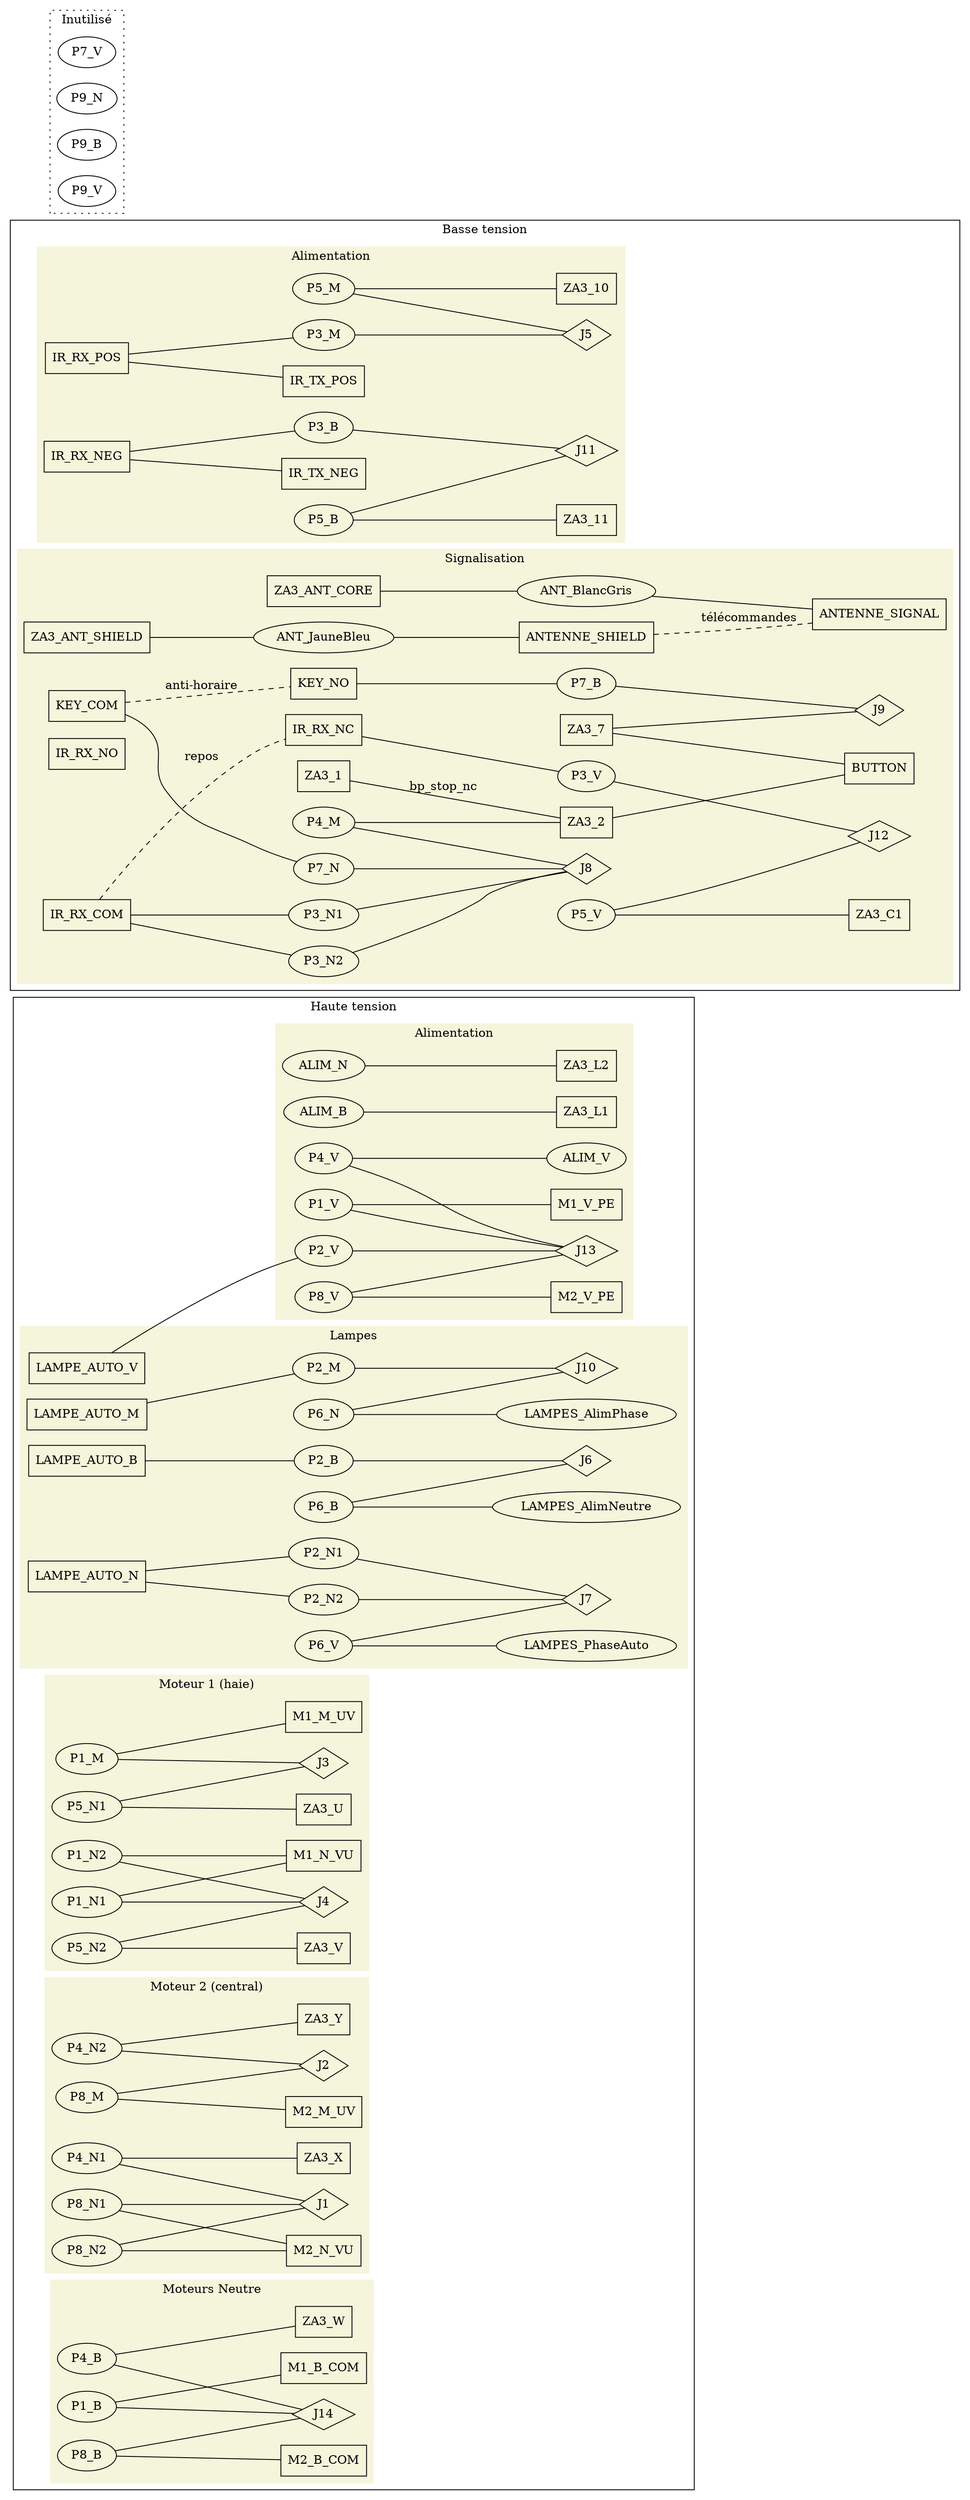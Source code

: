 graph {
    rankdir = "LR";
    
    subgraph cluster_HT {
        label = "Haute tension";
        
        subgraph cluster_TERRE_HT {
            style = filled;
            color = beige;
            label = "Terre";
        }
        
        subgraph cluster_LAMPES_HT {
            style = filled;
            color = beige;
            label = "Lampes";
            
            LAMPE_AUTO_M [shape = box;];
            LAMPE_AUTO_B [shape = box;];
            LAMPE_AUTO_N [shape = box;];
            LAMPE_AUTO_V [shape = box;];
            LAMPES_AlimPhase;
            LAMPES_AlimNeutre;
            LAMPES_PhaseAuto;
            J6 [shape = diamond;];
            J7 [shape = diamond;];
            J10 [shape = diamond;];
            P2_M;
            P2_B;
            P2_N1;
            P2_N2;
            P6_N;
            P6_B;
            P6_V;
        }
        
        subgraph cluster_ALIMENTATION_HT {
            style = filled;
            color = beige;
            label = "Alimentation";
            
            ALIM_N;
            ALIM_B;
            ALIM_V;
            
            ZA3_L1 [shape = box;];
            ZA3_L2 [shape = box;];
            
            P1_V;
            P2_V;
            P4_V;
            P8_V;
            
            J13 [shape = diamond;];
            
            M1_V_PE [shape = box;];
            M2_V_PE [shape = box;];
        }
        
        subgraph cluster_MOTEUR_1 {
            style = filled;
            color = beige;
            label = "Moteur 1 (haie)";
            
            ZA3_U [shape = box;];
            ZA3_V [shape = box;];
            J3 [shape = diamond;];
            J4 [shape = diamond;];
            M1_M_UV [shape = box;];
            M1_N_VU [shape = box;];
            P1_M;
            P1_N1;
            P1_N2;
            P5_N1;
            P5_N2;
        }
        
        subgraph cluster_MOTEUR_2 {
            style = filled;
            color = beige;
            label = "Moteur 2 (central)";
            
            ZA3_X [shape = box;];
            ZA3_Y [shape = box;];
            J1 [shape = diamond;];
            J2 [shape = diamond;];
            P4_N1;
            P4_N2;
            P8_M;
            P8_N1;
            P8_N2;
            M2_M_UV [shape = box;];
            M2_N_VU [shape = box;];
        }
        
        subgraph cluster_MOTEURS_COMMUN {
            style = filled;
            color = beige;
            label = "Moteurs Neutre";
            
            ZA3_W [shape = box;];
            P1_B;
            P4_B;
            P8_B;
            J14 [shape = diamond;];
            M1_B_COM [shape = box;];
            M2_B_COM [shape = box;];
        }
    }
    
    subgraph cluster_BASSE_TENSION {
        label = "Basse tension";
        
        subgraph cluster_ALIMENTATION_BT {
            style = filled;
            color = beige;
            label = "Alimentation";
            
            ZA3_10 [shape = box;];
            ZA3_11 [shape = box;];
            P3_M;
            P3_B;
            P5_M;
            P5_B;
            J5 [shape = diamond;];
            J11 [shape = diamond;];
            IR_RX_POS [shape = box;];
            IR_RX_NEG [shape = box;];
            IR_TX_POS [shape = box;];
            IR_TX_NEG [shape = box;];
        }
        
        subgraph cluster_SIGNALISATION {
            style = filled;
            color = beige;
            label = "Signalisation";
            
            ZA3_1 [shape = box;];
            ZA3_2 [shape = box;];
            ZA3_7 [shape = box;];
            ZA3_C1 [shape = box;];
            
            ZA3_ANT_SHIELD [shape = box;];
            ZA3_ANT_CORE [shape = box;];
            
            ANTENNE_SIGNAL [shape = box;];
            ANTENNE_SHIELD [shape = box;];
            
            ANT_JauneBleu;
            ANT_BlancGris;
            
            P4_M;
            P5_V;
            
            J8 [shape = diamond;];
            J9 [shape = diamond;];
            J12 [shape = diamond;];
            
            P3_V;
            P3_N1;
            P3_N2;
            
            P7_N;
            P7_B;
            
            
            BUTTON [shape = box;];
            
            IR_RX_COM [shape = box;];
            IR_RX_NO [shape = box;];
            IR_RX_NC [shape = box;];
            
            KEY_COM [shape = box;];
            KEY_NO [shape = box;];
        }
    }
    
    subgraph cluster_INUTILISE {
        style = dotted;
        label = "Inutilisé";
        
        P7_V;
        
        P9_N;
        P9_B;
        P9_V;
    }
    
    ALIM_N -- ZA3_L2;
    ALIM_B -- ZA3_L1;
    
    P4_M -- ZA3_2;
    P4_B -- ZA3_W;
    P4_V -- ALIM_V;
    P4_N1 -- ZA3_X;
    P4_N2 -- ZA3_Y;
    
    P5_M -- ZA3_10;
    P5_B -- ZA3_11;
    P5_V -- ZA3_C1;
    P5_N1 -- ZA3_U;
    P5_N2 -- ZA3_V;
    
    P6_N -- LAMPES_AlimPhase;
    P6_B -- LAMPES_AlimNeutre;
    P6_V -- LAMPES_PhaseAuto;
    
    LAMPE_AUTO_M -- P2_M;
    LAMPE_AUTO_B -- P2_B;
    LAMPE_AUTO_N -- {P2_N1 P2_N2};
    LAMPE_AUTO_V -- P2_V;
    
    ZA3_1 -- ZA3_2 [label = "bp_stop_nc";];
    
    ZA3_2 -- BUTTON;
    ZA3_7 -- BUTTON;
    
    ZA3_7 -- J9;
    
    ZA3_ANT_SHIELD -- ANT_JauneBleu -- ANTENNE_SHIELD;
    ZA3_ANT_CORE -- ANT_BlancGris -- ANTENNE_SIGNAL;
    ANTENNE_SHIELD -- ANTENNE_SIGNAL [style = dashed; label = "télécommandes";];
    
    P1_M -- J3;
    P1_B -- J14;
    P1_V -- J13;
    P1_N1 -- J4;
    P1_N2 -- J4;
    
    P2_M -- J10;
    P2_B -- J6;
    P2_V -- J13;
    P2_N1 -- J7;
    P2_N2 -- J7;
    
    P3_M -- J5;
    P3_B -- J11;
    P3_V -- J12;
    P3_N1 -- J8;
    P3_N2 -- J8;
    
    P4_M -- J8;
    P4_B -- J14;
    P4_V -- J13;
    P4_N1 -- J1;
    P4_N2 -- J2;
    
    P5_M -- J5;
    P5_B -- J11;
    P5_V -- J12;
    P5_N1 -- J3;
    P5_N2 -- J4;
    
    P6_N -- J10;
    P6_V -- J7;
    P6_B -- J6;
    
    P7_N -- J8;
    # P7_V -- NotConnected
    P7_B -- J9;
    
    P8_M -- J2;
    P8_B -- J14;
    P8_V -- J13;
    P8_N1 -- J1;
    P8_N2 -- J1;
    
    P1_M -- M1_M_UV;
    P1_B -- M1_B_COM;
    P1_V -- M1_V_PE;
    P1_N1 -- M1_N_VU;
    P1_N2 -- M1_N_VU;
    
    P8_M -- M2_M_UV;
    P8_B -- M2_B_COM;
    P8_V -- M2_V_PE;
    P8_N1 -- M2_N_VU;
    P8_N2 -- M2_N_VU;
    
    IR_RX_POS -- P3_M;
    IR_RX_NEG -- P3_B;
    IR_RX_COM -- {P3_N1 P3_N2};
    IR_RX_NC -- P3_V;
    # IR_RX_NO -- NotConnected
    
    IR_RX_COM -- IR_RX_NC [style = dashed; label = "repos";];
    
    IR_RX_POS -- IR_TX_POS;
    IR_RX_NEG -- IR_TX_NEG;
    
    KEY_COM -- P7_N;
    KEY_NO -- P7_B;
    KEY_COM -- KEY_NO [style = dashed; label = "anti-horaire";];
}